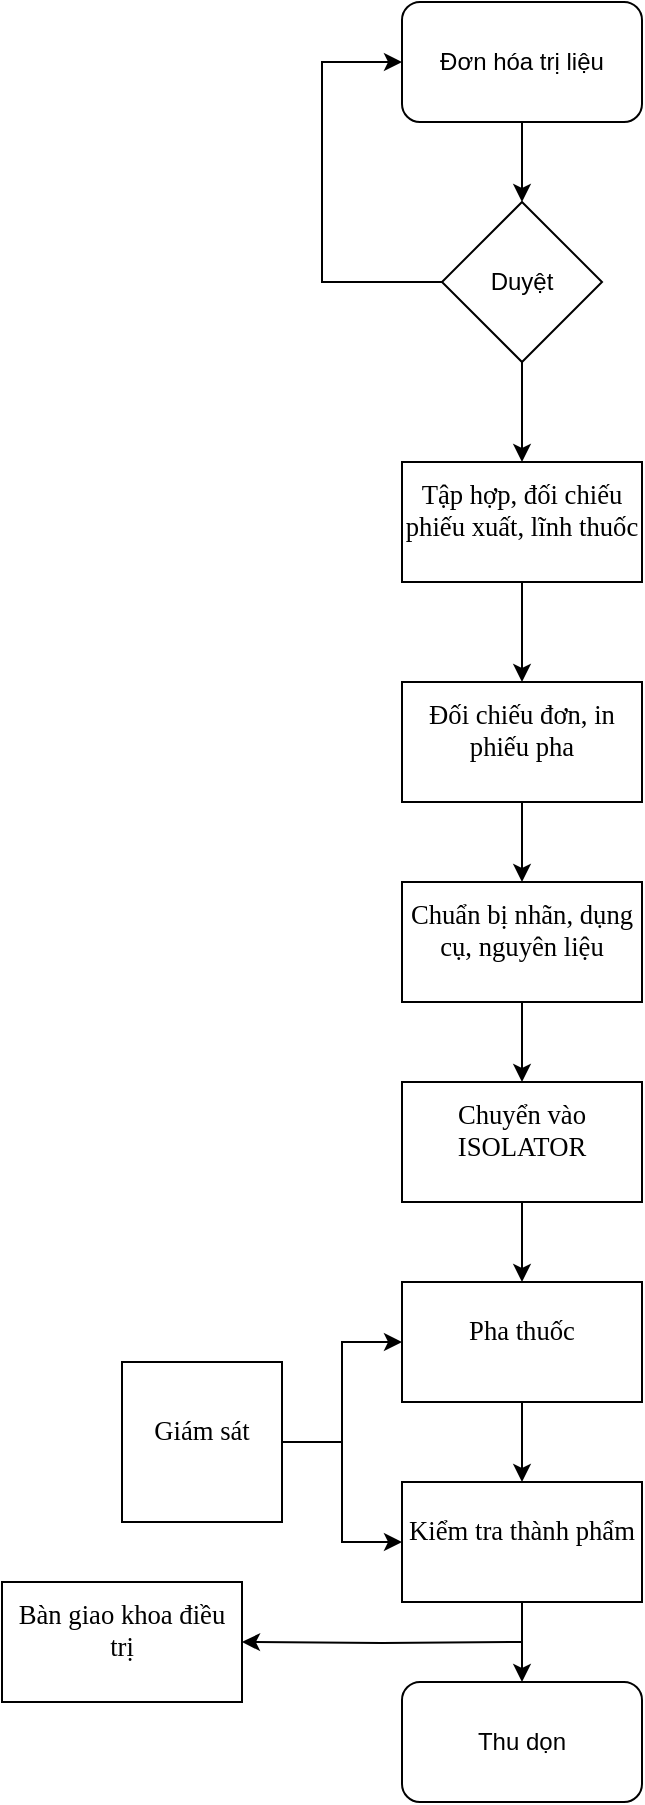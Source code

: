 <mxfile version="26.1.1">
  <diagram name="Page-1" id="eN59mrn7UwDO9Ajw1cms">
    <mxGraphModel dx="2074" dy="1152" grid="1" gridSize="10" guides="1" tooltips="1" connect="1" arrows="1" fold="1" page="1" pageScale="1" pageWidth="850" pageHeight="1100" math="0" shadow="0">
      <root>
        <mxCell id="0" />
        <mxCell id="1" parent="0" />
        <mxCell id="2w64b10mOKRANj8tdl7Y-13" style="edgeStyle=orthogonalEdgeStyle;rounded=0;orthogonalLoop=1;jettySize=auto;html=1;exitX=0.5;exitY=1;exitDx=0;exitDy=0;entryX=0.5;entryY=0;entryDx=0;entryDy=0;" edge="1" parent="1" source="2w64b10mOKRANj8tdl7Y-1" target="2w64b10mOKRANj8tdl7Y-2">
          <mxGeometry relative="1" as="geometry" />
        </mxCell>
        <mxCell id="2w64b10mOKRANj8tdl7Y-1" value="Đơn hóa trị liệu" style="rounded=1;whiteSpace=wrap;html=1;" vertex="1" parent="1">
          <mxGeometry x="290" y="60" width="120" height="60" as="geometry" />
        </mxCell>
        <mxCell id="2w64b10mOKRANj8tdl7Y-14" style="edgeStyle=orthogonalEdgeStyle;rounded=0;orthogonalLoop=1;jettySize=auto;html=1;exitX=0.5;exitY=1;exitDx=0;exitDy=0;entryX=0.5;entryY=0;entryDx=0;entryDy=0;" edge="1" parent="1" source="2w64b10mOKRANj8tdl7Y-2" target="2w64b10mOKRANj8tdl7Y-3">
          <mxGeometry relative="1" as="geometry" />
        </mxCell>
        <mxCell id="2w64b10mOKRANj8tdl7Y-30" style="edgeStyle=orthogonalEdgeStyle;rounded=0;orthogonalLoop=1;jettySize=auto;html=1;exitX=0;exitY=0.5;exitDx=0;exitDy=0;entryX=0;entryY=0.5;entryDx=0;entryDy=0;" edge="1" parent="1" source="2w64b10mOKRANj8tdl7Y-2" target="2w64b10mOKRANj8tdl7Y-1">
          <mxGeometry relative="1" as="geometry">
            <Array as="points">
              <mxPoint x="250" y="200" />
              <mxPoint x="250" y="90" />
            </Array>
          </mxGeometry>
        </mxCell>
        <mxCell id="2w64b10mOKRANj8tdl7Y-2" value="Duyệt" style="rhombus;whiteSpace=wrap;html=1;" vertex="1" parent="1">
          <mxGeometry x="310" y="160" width="80" height="80" as="geometry" />
        </mxCell>
        <mxCell id="2w64b10mOKRANj8tdl7Y-15" style="edgeStyle=orthogonalEdgeStyle;rounded=0;orthogonalLoop=1;jettySize=auto;html=1;exitX=0.5;exitY=1;exitDx=0;exitDy=0;entryX=0.5;entryY=0;entryDx=0;entryDy=0;" edge="1" parent="1" source="2w64b10mOKRANj8tdl7Y-3" target="2w64b10mOKRANj8tdl7Y-4">
          <mxGeometry relative="1" as="geometry" />
        </mxCell>
        <mxCell id="2w64b10mOKRANj8tdl7Y-3" value="&lt;p style=&quot;margin: 0cm 0cm 8pt; line-height: 15.693px; font-size: 11pt; font-family: Aptos, sans-serif;&quot; align=&quot;center&quot; class=&quot;MsoNormal&quot;&gt;&lt;span style=&quot;font-size: 10pt; line-height: 14.267px; font-family: &amp;quot;Times New Roman&amp;quot;, serif;&quot; lang=&quot;EN-US&quot;&gt;Tập hợp, đối chiếu phiếu xuất, lĩnh thuốc&lt;/span&gt;&lt;/p&gt;" style="rounded=0;whiteSpace=wrap;html=1;" vertex="1" parent="1">
          <mxGeometry x="290" y="290" width="120" height="60" as="geometry" />
        </mxCell>
        <mxCell id="2w64b10mOKRANj8tdl7Y-16" style="edgeStyle=orthogonalEdgeStyle;rounded=0;orthogonalLoop=1;jettySize=auto;html=1;exitX=0.5;exitY=1;exitDx=0;exitDy=0;entryX=0.5;entryY=0;entryDx=0;entryDy=0;" edge="1" parent="1" source="2w64b10mOKRANj8tdl7Y-4" target="2w64b10mOKRANj8tdl7Y-5">
          <mxGeometry relative="1" as="geometry" />
        </mxCell>
        <mxCell id="2w64b10mOKRANj8tdl7Y-4" value="&lt;p style=&quot;margin: 0cm 0cm 8pt; line-height: 15.693px; font-size: 11pt; font-family: Aptos, sans-serif;&quot; align=&quot;center&quot; class=&quot;MsoNormal&quot;&gt;&lt;span style=&quot;font-size: 10pt; line-height: 14.267px; font-family: &amp;quot;Times New Roman&amp;quot;, serif;&quot; lang=&quot;EN-US&quot;&gt;Đối chiếu đơn, in phiếu pha&lt;/span&gt;&lt;/p&gt;" style="rounded=0;whiteSpace=wrap;html=1;" vertex="1" parent="1">
          <mxGeometry x="290" y="400" width="120" height="60" as="geometry" />
        </mxCell>
        <mxCell id="2w64b10mOKRANj8tdl7Y-17" style="edgeStyle=orthogonalEdgeStyle;rounded=0;orthogonalLoop=1;jettySize=auto;html=1;exitX=0.5;exitY=1;exitDx=0;exitDy=0;entryX=0.5;entryY=0;entryDx=0;entryDy=0;" edge="1" parent="1" source="2w64b10mOKRANj8tdl7Y-5" target="2w64b10mOKRANj8tdl7Y-6">
          <mxGeometry relative="1" as="geometry" />
        </mxCell>
        <mxCell id="2w64b10mOKRANj8tdl7Y-5" value="&lt;p style=&quot;margin: 0cm 0cm 8pt; line-height: 15.693px; font-size: 11pt; font-family: Aptos, sans-serif;&quot; align=&quot;center&quot; class=&quot;MsoNormal&quot;&gt;&lt;span style=&quot;font-size: 10pt; line-height: 14.267px; font-family: &amp;quot;Times New Roman&amp;quot;, serif;&quot; lang=&quot;EN-US&quot;&gt;Chuẩn bị nhãn, dụng cụ, nguyên liệu&lt;/span&gt;&lt;/p&gt;" style="rounded=0;whiteSpace=wrap;html=1;" vertex="1" parent="1">
          <mxGeometry x="290" y="500" width="120" height="60" as="geometry" />
        </mxCell>
        <mxCell id="2w64b10mOKRANj8tdl7Y-18" style="edgeStyle=orthogonalEdgeStyle;rounded=0;orthogonalLoop=1;jettySize=auto;html=1;exitX=0.5;exitY=1;exitDx=0;exitDy=0;entryX=0.5;entryY=0;entryDx=0;entryDy=0;" edge="1" parent="1" source="2w64b10mOKRANj8tdl7Y-6" target="2w64b10mOKRANj8tdl7Y-7">
          <mxGeometry relative="1" as="geometry" />
        </mxCell>
        <mxCell id="2w64b10mOKRANj8tdl7Y-6" value="&lt;p style=&quot;margin: 0cm 0cm 8pt; line-height: 15.693px; font-size: 11pt; font-family: Aptos, sans-serif;&quot; align=&quot;center&quot; class=&quot;MsoNormal&quot;&gt;&lt;span style=&quot;font-size: 10pt; line-height: 14.267px; font-family: &amp;quot;Times New Roman&amp;quot;, serif;&quot; lang=&quot;EN-US&quot;&gt;Chuyển vào ISOLATOR&lt;/span&gt;&lt;/p&gt;" style="rounded=0;whiteSpace=wrap;html=1;" vertex="1" parent="1">
          <mxGeometry x="290" y="600" width="120" height="60" as="geometry" />
        </mxCell>
        <mxCell id="2w64b10mOKRANj8tdl7Y-20" style="edgeStyle=orthogonalEdgeStyle;rounded=0;orthogonalLoop=1;jettySize=auto;html=1;exitX=0.5;exitY=1;exitDx=0;exitDy=0;entryX=0.5;entryY=0;entryDx=0;entryDy=0;" edge="1" parent="1" source="2w64b10mOKRANj8tdl7Y-7" target="2w64b10mOKRANj8tdl7Y-8">
          <mxGeometry relative="1" as="geometry" />
        </mxCell>
        <mxCell id="2w64b10mOKRANj8tdl7Y-7" value="&lt;p style=&quot;margin: 0cm 0cm 8pt; line-height: 15.693px; font-size: 11pt; font-family: Aptos, sans-serif;&quot; align=&quot;center&quot; class=&quot;MsoNormal&quot;&gt;&lt;span style=&quot;font-size: 10pt; line-height: 14.267px; font-family: &amp;quot;Times New Roman&amp;quot;, serif;&quot; lang=&quot;EN-US&quot;&gt;Pha thuốc&lt;/span&gt;&lt;/p&gt;" style="rounded=0;whiteSpace=wrap;html=1;" vertex="1" parent="1">
          <mxGeometry x="290" y="700" width="120" height="60" as="geometry" />
        </mxCell>
        <mxCell id="2w64b10mOKRANj8tdl7Y-21" style="edgeStyle=orthogonalEdgeStyle;rounded=0;orthogonalLoop=1;jettySize=auto;html=1;exitX=0.5;exitY=1;exitDx=0;exitDy=0;entryX=0.5;entryY=0;entryDx=0;entryDy=0;" edge="1" parent="1" source="2w64b10mOKRANj8tdl7Y-8" target="2w64b10mOKRANj8tdl7Y-11">
          <mxGeometry relative="1" as="geometry">
            <Array as="points">
              <mxPoint x="350" y="880" />
              <mxPoint x="350" y="880" />
            </Array>
          </mxGeometry>
        </mxCell>
        <mxCell id="2w64b10mOKRANj8tdl7Y-8" value="&lt;p style=&quot;margin: 0cm 0cm 8pt; line-height: 15.693px; font-size: 11pt; font-family: Aptos, sans-serif;&quot; align=&quot;center&quot; class=&quot;MsoNormal&quot;&gt;&lt;span style=&quot;font-size: 10pt; line-height: 14.267px; font-family: &amp;quot;Times New Roman&amp;quot;, serif;&quot; lang=&quot;EN-US&quot;&gt;Kiểm tra thành phẩm&lt;/span&gt;&lt;/p&gt;" style="rounded=0;whiteSpace=wrap;html=1;" vertex="1" parent="1">
          <mxGeometry x="290" y="800" width="120" height="60" as="geometry" />
        </mxCell>
        <mxCell id="2w64b10mOKRANj8tdl7Y-26" style="edgeStyle=orthogonalEdgeStyle;rounded=0;orthogonalLoop=1;jettySize=auto;html=1;exitX=1;exitY=0.5;exitDx=0;exitDy=0;entryX=0;entryY=0.5;entryDx=0;entryDy=0;" edge="1" parent="1" source="2w64b10mOKRANj8tdl7Y-9" target="2w64b10mOKRANj8tdl7Y-7">
          <mxGeometry relative="1" as="geometry" />
        </mxCell>
        <mxCell id="2w64b10mOKRANj8tdl7Y-28" style="edgeStyle=orthogonalEdgeStyle;rounded=0;orthogonalLoop=1;jettySize=auto;html=1;exitX=1;exitY=0.5;exitDx=0;exitDy=0;entryX=0;entryY=0.5;entryDx=0;entryDy=0;" edge="1" parent="1" source="2w64b10mOKRANj8tdl7Y-9" target="2w64b10mOKRANj8tdl7Y-8">
          <mxGeometry relative="1" as="geometry" />
        </mxCell>
        <mxCell id="2w64b10mOKRANj8tdl7Y-9" value="&lt;p style=&quot;margin: 0cm 0cm 8pt; line-height: 15.693px; font-size: 11pt; font-family: Aptos, sans-serif;&quot; align=&quot;center&quot; class=&quot;MsoNormal&quot;&gt;&lt;span style=&quot;font-size: 10pt; line-height: 14.267px; font-family: &amp;quot;Times New Roman&amp;quot;, serif;&quot; lang=&quot;EN-US&quot;&gt;Giám sát&lt;/span&gt;&lt;/p&gt;" style="whiteSpace=wrap;html=1;aspect=fixed;" vertex="1" parent="1">
          <mxGeometry x="150" y="740" width="80" height="80" as="geometry" />
        </mxCell>
        <mxCell id="2w64b10mOKRANj8tdl7Y-24" style="edgeStyle=orthogonalEdgeStyle;rounded=0;orthogonalLoop=1;jettySize=auto;html=1;exitX=1;exitY=0.5;exitDx=0;exitDy=0;entryX=1;entryY=0.5;entryDx=0;entryDy=0;" edge="1" parent="1" target="2w64b10mOKRANj8tdl7Y-10">
          <mxGeometry relative="1" as="geometry">
            <mxPoint x="350" y="880" as="sourcePoint" />
          </mxGeometry>
        </mxCell>
        <mxCell id="2w64b10mOKRANj8tdl7Y-10" value="&lt;p style=&quot;margin: 0cm 0cm 8pt; line-height: 15.693px; font-size: 11pt; font-family: Aptos, sans-serif;&quot; align=&quot;center&quot; class=&quot;MsoNormal&quot;&gt;&lt;span style=&quot;font-size: 10pt; line-height: 14.267px; font-family: &amp;quot;Times New Roman&amp;quot;, serif;&quot; lang=&quot;EN-US&quot;&gt;Bàn giao khoa điều trị&lt;/span&gt;&lt;/p&gt;" style="rounded=0;whiteSpace=wrap;html=1;" vertex="1" parent="1">
          <mxGeometry x="90" y="850" width="120" height="60" as="geometry" />
        </mxCell>
        <mxCell id="2w64b10mOKRANj8tdl7Y-11" value="Thu dọn" style="rounded=1;whiteSpace=wrap;html=1;" vertex="1" parent="1">
          <mxGeometry x="290" y="900" width="120" height="60" as="geometry" />
        </mxCell>
      </root>
    </mxGraphModel>
  </diagram>
</mxfile>
